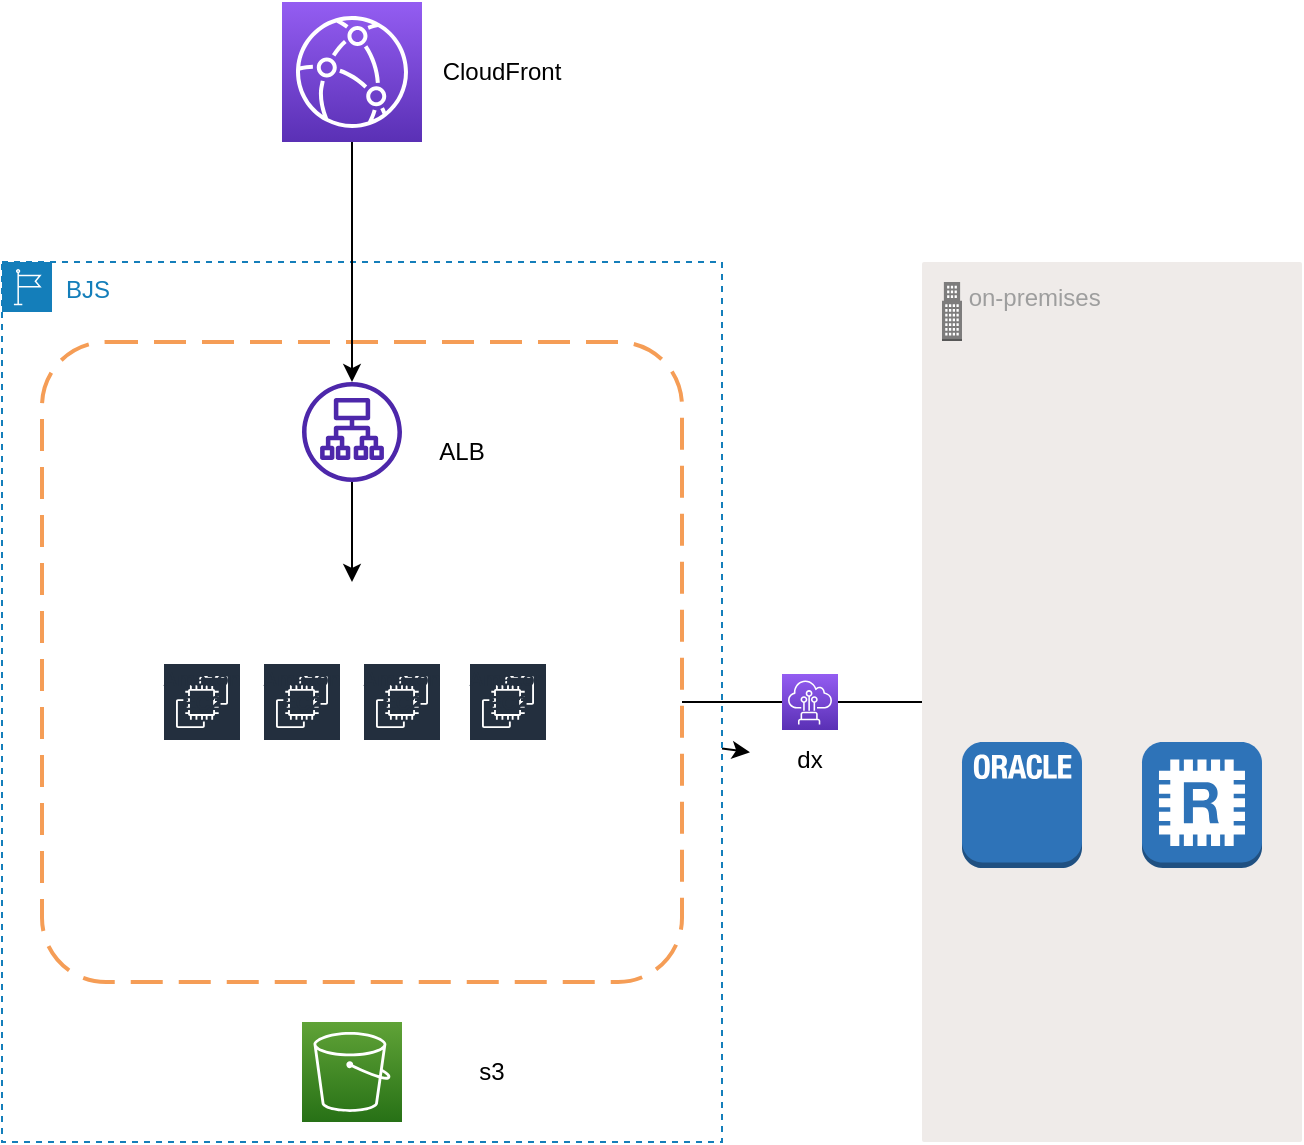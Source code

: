 <mxfile version="18.0.1" type="github" pages="2">
  <diagram id="UJfyr34iM5Co2YaqvePH" name="Page-1">
    <mxGraphModel dx="1175" dy="1928" grid="1" gridSize="10" guides="1" tooltips="1" connect="1" arrows="1" fold="1" page="1" pageScale="1" pageWidth="827" pageHeight="1169" math="0" shadow="0">
      <root>
        <mxCell id="0" />
        <mxCell id="1" parent="0" />
        <mxCell id="9fXRhX-7mxiINYHl0u6g-27" value="" style="edgeStyle=none;rounded=0;orthogonalLoop=1;jettySize=auto;html=1;" edge="1" parent="1" source="9fXRhX-7mxiINYHl0u6g-1" target="9fXRhX-7mxiINYHl0u6g-26">
          <mxGeometry relative="1" as="geometry" />
        </mxCell>
        <mxCell id="9fXRhX-7mxiINYHl0u6g-1" value="BJS" style="points=[[0,0],[0.25,0],[0.5,0],[0.75,0],[1,0],[1,0.25],[1,0.5],[1,0.75],[1,1],[0.75,1],[0.5,1],[0.25,1],[0,1],[0,0.75],[0,0.5],[0,0.25]];outlineConnect=0;gradientColor=none;html=1;whiteSpace=wrap;fontSize=12;fontStyle=0;container=1;pointerEvents=0;collapsible=0;recursiveResize=0;shape=mxgraph.aws4.group;grIcon=mxgraph.aws4.group_region;strokeColor=#147EBA;fillColor=none;verticalAlign=top;align=left;spacingLeft=30;fontColor=#147EBA;dashed=1;" vertex="1" parent="1">
          <mxGeometry x="160" y="80" width="360" height="440" as="geometry" />
        </mxCell>
        <mxCell id="9fXRhX-7mxiINYHl0u6g-3" value="" style="rounded=1;arcSize=10;dashed=1;strokeColor=#F59D56;fillColor=none;gradientColor=none;dashPattern=8 4;strokeWidth=2;" vertex="1" parent="9fXRhX-7mxiINYHl0u6g-1">
          <mxGeometry x="20" y="40" width="320" height="320" as="geometry" />
        </mxCell>
        <mxCell id="9fXRhX-7mxiINYHl0u6g-8" value="" style="edgeStyle=orthogonalEdgeStyle;rounded=0;orthogonalLoop=1;jettySize=auto;html=1;" edge="1" parent="9fXRhX-7mxiINYHl0u6g-1" source="9fXRhX-7mxiINYHl0u6g-5">
          <mxGeometry relative="1" as="geometry">
            <mxPoint x="175" y="160" as="targetPoint" />
          </mxGeometry>
        </mxCell>
        <mxCell id="9fXRhX-7mxiINYHl0u6g-5" value="" style="sketch=0;outlineConnect=0;fontColor=#232F3E;gradientColor=none;fillColor=#4D27AA;strokeColor=none;dashed=0;verticalLabelPosition=bottom;verticalAlign=top;align=center;html=1;fontSize=12;fontStyle=0;aspect=fixed;pointerEvents=1;shape=mxgraph.aws4.application_load_balancer;" vertex="1" parent="9fXRhX-7mxiINYHl0u6g-1">
          <mxGeometry x="150" y="60" width="50" height="50" as="geometry" />
        </mxCell>
        <mxCell id="9fXRhX-7mxiINYHl0u6g-6" value="ALB" style="text;html=1;strokeColor=none;fillColor=none;align=center;verticalAlign=middle;whiteSpace=wrap;rounded=0;" vertex="1" parent="9fXRhX-7mxiINYHl0u6g-1">
          <mxGeometry x="200" y="80" width="60" height="30" as="geometry" />
        </mxCell>
        <mxCell id="9fXRhX-7mxiINYHl0u6g-7" value="Amazon EC2" style="sketch=0;outlineConnect=0;fontColor=#232F3E;gradientColor=none;strokeColor=#ffffff;fillColor=#232F3E;dashed=0;verticalLabelPosition=middle;verticalAlign=bottom;align=center;html=1;whiteSpace=wrap;fontSize=10;fontStyle=1;spacing=3;shape=mxgraph.aws4.productIcon;prIcon=mxgraph.aws4.ec2;" vertex="1" parent="9fXRhX-7mxiINYHl0u6g-1">
          <mxGeometry x="80" y="200" width="40" height="30" as="geometry" />
        </mxCell>
        <mxCell id="9fXRhX-7mxiINYHl0u6g-23" value="" style="sketch=0;points=[[0,0,0],[0.25,0,0],[0.5,0,0],[0.75,0,0],[1,0,0],[0,1,0],[0.25,1,0],[0.5,1,0],[0.75,1,0],[1,1,0],[0,0.25,0],[0,0.5,0],[0,0.75,0],[1,0.25,0],[1,0.5,0],[1,0.75,0]];outlineConnect=0;fontColor=#232F3E;gradientColor=#60A337;gradientDirection=north;fillColor=#277116;strokeColor=#ffffff;dashed=0;verticalLabelPosition=bottom;verticalAlign=top;align=center;html=1;fontSize=12;fontStyle=0;aspect=fixed;shape=mxgraph.aws4.resourceIcon;resIcon=mxgraph.aws4.s3;" vertex="1" parent="9fXRhX-7mxiINYHl0u6g-1">
          <mxGeometry x="150" y="380" width="50" height="50" as="geometry" />
        </mxCell>
        <mxCell id="9fXRhX-7mxiINYHl0u6g-24" value="s3" style="text;html=1;strokeColor=none;fillColor=none;align=center;verticalAlign=middle;whiteSpace=wrap;rounded=0;" vertex="1" parent="9fXRhX-7mxiINYHl0u6g-1">
          <mxGeometry x="215" y="390" width="60" height="30" as="geometry" />
        </mxCell>
        <mxCell id="9fXRhX-7mxiINYHl0u6g-29" value="Amazon EC2" style="sketch=0;outlineConnect=0;fontColor=#232F3E;gradientColor=none;strokeColor=#ffffff;fillColor=#232F3E;dashed=0;verticalLabelPosition=middle;verticalAlign=bottom;align=center;html=1;whiteSpace=wrap;fontSize=10;fontStyle=1;spacing=3;shape=mxgraph.aws4.productIcon;prIcon=mxgraph.aws4.ec2;" vertex="1" parent="9fXRhX-7mxiINYHl0u6g-1">
          <mxGeometry x="130" y="200" width="40" height="30" as="geometry" />
        </mxCell>
        <mxCell id="9fXRhX-7mxiINYHl0u6g-30" value="Amazon EC2" style="sketch=0;outlineConnect=0;fontColor=#232F3E;gradientColor=none;strokeColor=#ffffff;fillColor=#232F3E;dashed=0;verticalLabelPosition=middle;verticalAlign=bottom;align=center;html=1;whiteSpace=wrap;fontSize=10;fontStyle=1;spacing=3;shape=mxgraph.aws4.productIcon;prIcon=mxgraph.aws4.ec2;" vertex="1" parent="9fXRhX-7mxiINYHl0u6g-1">
          <mxGeometry x="180" y="200" width="40" height="30" as="geometry" />
        </mxCell>
        <mxCell id="9fXRhX-7mxiINYHl0u6g-31" value="Amazon EC2" style="sketch=0;outlineConnect=0;fontColor=#232F3E;gradientColor=none;strokeColor=#ffffff;fillColor=#232F3E;dashed=0;verticalLabelPosition=middle;verticalAlign=bottom;align=center;html=1;whiteSpace=wrap;fontSize=10;fontStyle=1;spacing=3;shape=mxgraph.aws4.productIcon;prIcon=mxgraph.aws4.ec2;" vertex="1" parent="9fXRhX-7mxiINYHl0u6g-1">
          <mxGeometry x="233" y="200" width="40" height="30" as="geometry" />
        </mxCell>
        <mxCell id="9fXRhX-7mxiINYHl0u6g-12" value="" style="edgeStyle=orthogonalEdgeStyle;rounded=0;orthogonalLoop=1;jettySize=auto;html=1;" edge="1" parent="1" source="9fXRhX-7mxiINYHl0u6g-11" target="9fXRhX-7mxiINYHl0u6g-5">
          <mxGeometry relative="1" as="geometry" />
        </mxCell>
        <mxCell id="9fXRhX-7mxiINYHl0u6g-11" value="" style="sketch=0;points=[[0,0,0],[0.25,0,0],[0.5,0,0],[0.75,0,0],[1,0,0],[0,1,0],[0.25,1,0],[0.5,1,0],[0.75,1,0],[1,1,0],[0,0.25,0],[0,0.5,0],[0,0.75,0],[1,0.25,0],[1,0.5,0],[1,0.75,0]];outlineConnect=0;fontColor=#232F3E;gradientColor=#945DF2;gradientDirection=north;fillColor=#5A30B5;strokeColor=#ffffff;dashed=0;verticalLabelPosition=bottom;verticalAlign=top;align=center;html=1;fontSize=12;fontStyle=0;aspect=fixed;shape=mxgraph.aws4.resourceIcon;resIcon=mxgraph.aws4.cloudfront;" vertex="1" parent="1">
          <mxGeometry x="300" y="-50" width="70" height="70" as="geometry" />
        </mxCell>
        <mxCell id="9fXRhX-7mxiINYHl0u6g-13" value="CloudFront" style="text;html=1;strokeColor=none;fillColor=none;align=center;verticalAlign=middle;whiteSpace=wrap;rounded=0;" vertex="1" parent="1">
          <mxGeometry x="380" y="-30" width="60" height="30" as="geometry" />
        </mxCell>
        <mxCell id="9fXRhX-7mxiINYHl0u6g-15" value="&amp;nbsp; &amp;nbsp; on-premises" style="sketch=0;points=[[0,0,0],[0.25,0,0],[0.5,0,0],[0.75,0,0],[1,0,0],[1,0.25,0],[1,0.5,0],[1,0.75,0],[1,1,0],[0.75,1,0],[0.5,1,0],[0.25,1,0],[0,1,0],[0,0.75,0],[0,0.5,0],[0,0.25,0]];rounded=1;absoluteArcSize=1;arcSize=2;html=1;strokeColor=none;gradientColor=none;shadow=0;dashed=0;fontSize=12;fontColor=#9E9E9E;align=left;verticalAlign=top;spacing=10;spacingTop=-4;fillColor=#EFEBE9;" vertex="1" parent="1">
          <mxGeometry x="620" y="80" width="190" height="440" as="geometry" />
        </mxCell>
        <mxCell id="9fXRhX-7mxiINYHl0u6g-17" value="" style="outlineConnect=0;dashed=0;verticalLabelPosition=bottom;verticalAlign=top;align=center;html=1;shape=mxgraph.aws3.oracle_db_instance_2;fillColor=#2E73B8;gradientColor=none;" vertex="1" parent="1">
          <mxGeometry x="640" y="320" width="60" height="63" as="geometry" />
        </mxCell>
        <mxCell id="9fXRhX-7mxiINYHl0u6g-18" value="" style="outlineConnect=0;dashed=0;verticalLabelPosition=bottom;verticalAlign=top;align=center;html=1;shape=mxgraph.aws3.redis;fillColor=#2E73B8;gradientColor=none;" vertex="1" parent="1">
          <mxGeometry x="730" y="320" width="60" height="63" as="geometry" />
        </mxCell>
        <mxCell id="9fXRhX-7mxiINYHl0u6g-20" value="" style="orthogonalLoop=1;jettySize=auto;html=1;rounded=0;endArrow=none;endFill=0;startArrow=none;startFill=0;" edge="1" parent="1" source="9fXRhX-7mxiINYHl0u6g-19">
          <mxGeometry relative="1" as="geometry">
            <mxPoint x="620" y="300" as="targetPoint" />
          </mxGeometry>
        </mxCell>
        <mxCell id="9fXRhX-7mxiINYHl0u6g-21" value="" style="rounded=0;orthogonalLoop=1;jettySize=auto;html=1;endArrow=none;endFill=0;" edge="1" parent="1" source="9fXRhX-7mxiINYHl0u6g-19">
          <mxGeometry relative="1" as="geometry">
            <mxPoint x="500" y="300" as="targetPoint" />
          </mxGeometry>
        </mxCell>
        <mxCell id="9fXRhX-7mxiINYHl0u6g-19" value="" style="sketch=0;points=[[0,0,0],[0.25,0,0],[0.5,0,0],[0.75,0,0],[1,0,0],[0,1,0],[0.25,1,0],[0.5,1,0],[0.75,1,0],[1,1,0],[0,0.25,0],[0,0.5,0],[0,0.75,0],[1,0.25,0],[1,0.5,0],[1,0.75,0]];outlineConnect=0;fontColor=#232F3E;gradientColor=#945DF2;gradientDirection=north;fillColor=#5A30B5;strokeColor=#ffffff;dashed=0;verticalLabelPosition=bottom;verticalAlign=top;align=center;html=1;fontSize=12;fontStyle=0;aspect=fixed;shape=mxgraph.aws4.resourceIcon;resIcon=mxgraph.aws4.direct_connect;" vertex="1" parent="1">
          <mxGeometry x="550" y="286" width="28" height="28" as="geometry" />
        </mxCell>
        <mxCell id="9fXRhX-7mxiINYHl0u6g-22" value="" style="outlineConnect=0;dashed=0;verticalLabelPosition=bottom;verticalAlign=top;align=center;html=1;shape=mxgraph.aws3.office_building;fillColor=#7D7C7C;gradientColor=none;" vertex="1" parent="1">
          <mxGeometry x="630" y="90" width="10" height="29.5" as="geometry" />
        </mxCell>
        <mxCell id="9fXRhX-7mxiINYHl0u6g-26" value="dx" style="text;html=1;strokeColor=none;fillColor=none;align=center;verticalAlign=middle;whiteSpace=wrap;rounded=0;" vertex="1" parent="1">
          <mxGeometry x="534" y="314" width="60" height="30" as="geometry" />
        </mxCell>
      </root>
    </mxGraphModel>
  </diagram>
  <diagram id="SszIxEacuzP81ZF-JLr1" name="Page-2">
    <mxGraphModel dx="940" dy="607" grid="1" gridSize="10" guides="1" tooltips="1" connect="1" arrows="1" fold="1" page="1" pageScale="1" pageWidth="827" pageHeight="1169" math="0" shadow="0">
      <root>
        <mxCell id="0" />
        <mxCell id="1" parent="0" />
        <mxCell id="8Do0iTCPds5O6wWXUv8Q-1" value="BJ Region" style="points=[[0,0],[0.25,0],[0.5,0],[0.75,0],[1,0],[1,0.25],[1,0.5],[1,0.75],[1,1],[0.75,1],[0.5,1],[0.25,1],[0,1],[0,0.75],[0,0.5],[0,0.25]];outlineConnect=0;gradientColor=none;html=1;whiteSpace=wrap;fontSize=12;fontStyle=0;container=1;pointerEvents=0;collapsible=0;recursiveResize=0;shape=mxgraph.aws4.group;grIcon=mxgraph.aws4.group_region;strokeColor=#147EBA;fillColor=none;verticalAlign=top;align=left;spacingLeft=30;fontColor=#147EBA;dashed=1;" vertex="1" parent="1">
          <mxGeometry x="40" y="80" width="660" height="583" as="geometry" />
        </mxCell>
        <mxCell id="8Do0iTCPds5O6wWXUv8Q-2" value="VPC" style="points=[[0,0],[0.25,0],[0.5,0],[0.75,0],[1,0],[1,0.25],[1,0.5],[1,0.75],[1,1],[0.75,1],[0.5,1],[0.25,1],[0,1],[0,0.75],[0,0.5],[0,0.25]];outlineConnect=0;gradientColor=none;html=1;whiteSpace=wrap;fontSize=12;fontStyle=0;container=1;pointerEvents=0;collapsible=0;recursiveResize=0;shape=mxgraph.aws4.group;grIcon=mxgraph.aws4.group_vpc;strokeColor=#248814;fillColor=none;verticalAlign=top;align=left;spacingLeft=30;fontColor=#AAB7B8;dashed=0;" vertex="1" parent="8Do0iTCPds5O6wWXUv8Q-1">
          <mxGeometry x="30" y="40" width="600" height="460" as="geometry" />
        </mxCell>
        <mxCell id="8Do0iTCPds5O6wWXUv8Q-3" value="Availability Zone1" style="fillColor=none;strokeColor=#147EBA;dashed=1;verticalAlign=top;fontStyle=0;fontColor=#147EBA;" vertex="1" parent="8Do0iTCPds5O6wWXUv8Q-2">
          <mxGeometry x="30" y="50" width="220" height="380" as="geometry" />
        </mxCell>
        <mxCell id="8Do0iTCPds5O6wWXUv8Q-4" value="Availability Zone2" style="fillColor=none;strokeColor=#147EBA;dashed=1;verticalAlign=top;fontStyle=0;fontColor=#147EBA;" vertex="1" parent="8Do0iTCPds5O6wWXUv8Q-2">
          <mxGeometry x="310" y="50" width="220" height="380" as="geometry" />
        </mxCell>
        <mxCell id="8Do0iTCPds5O6wWXUv8Q-5" value="Public subnet" style="points=[[0,0],[0.25,0],[0.5,0],[0.75,0],[1,0],[1,0.25],[1,0.5],[1,0.75],[1,1],[0.75,1],[0.5,1],[0.25,1],[0,1],[0,0.75],[0,0.5],[0,0.25]];outlineConnect=0;gradientColor=none;html=1;whiteSpace=wrap;fontSize=12;fontStyle=0;container=1;pointerEvents=0;collapsible=0;recursiveResize=0;shape=mxgraph.aws4.group;grIcon=mxgraph.aws4.group_security_group;grStroke=0;strokeColor=#248814;fillColor=#E9F3E6;verticalAlign=top;align=left;spacingLeft=30;fontColor=#248814;dashed=0;" vertex="1" parent="8Do0iTCPds5O6wWXUv8Q-2">
          <mxGeometry x="50" y="80" width="180" height="130" as="geometry" />
        </mxCell>
        <mxCell id="8Do0iTCPds5O6wWXUv8Q-50" value="" style="sketch=0;outlineConnect=0;fontColor=#232F3E;gradientColor=none;fillColor=#D45B07;strokeColor=none;dashed=0;verticalLabelPosition=bottom;verticalAlign=top;align=center;html=1;fontSize=12;fontStyle=0;aspect=fixed;pointerEvents=1;shape=mxgraph.aws4.t3_instance;" vertex="1" parent="8Do0iTCPds5O6wWXUv8Q-5">
          <mxGeometry x="73" y="46" width="34" height="34" as="geometry" />
        </mxCell>
        <mxCell id="8Do0iTCPds5O6wWXUv8Q-51" value="JumpServer" style="text;html=1;strokeColor=none;fillColor=none;align=center;verticalAlign=middle;whiteSpace=wrap;rounded=0;" vertex="1" parent="8Do0iTCPds5O6wWXUv8Q-5">
          <mxGeometry x="60" y="84" width="60" height="30" as="geometry" />
        </mxCell>
        <mxCell id="8Do0iTCPds5O6wWXUv8Q-7" value="Public subnet" style="points=[[0,0],[0.25,0],[0.5,0],[0.75,0],[1,0],[1,0.25],[1,0.5],[1,0.75],[1,1],[0.75,1],[0.5,1],[0.25,1],[0,1],[0,0.75],[0,0.5],[0,0.25]];outlineConnect=0;gradientColor=none;html=1;whiteSpace=wrap;fontSize=12;fontStyle=0;container=1;pointerEvents=0;collapsible=0;recursiveResize=0;shape=mxgraph.aws4.group;grIcon=mxgraph.aws4.group_security_group;grStroke=0;strokeColor=#248814;fillColor=#E9F3E6;verticalAlign=top;align=left;spacingLeft=30;fontColor=#248814;dashed=0;" vertex="1" parent="8Do0iTCPds5O6wWXUv8Q-2">
          <mxGeometry x="330" y="80" width="180" height="130" as="geometry" />
        </mxCell>
        <mxCell id="8Do0iTCPds5O6wWXUv8Q-19" value="" style="sketch=0;outlineConnect=0;fontColor=#232F3E;gradientColor=none;fillColor=#4D27AA;strokeColor=none;dashed=0;verticalLabelPosition=bottom;verticalAlign=top;align=center;html=1;fontSize=12;fontStyle=0;aspect=fixed;pointerEvents=1;shape=mxgraph.aws4.nat_gateway;" vertex="1" parent="8Do0iTCPds5O6wWXUv8Q-7">
          <mxGeometry x="71" y="46" width="38" height="38" as="geometry" />
        </mxCell>
        <mxCell id="8Do0iTCPds5O6wWXUv8Q-20" value="NAT GW" style="text;html=1;strokeColor=none;fillColor=none;align=center;verticalAlign=middle;whiteSpace=wrap;rounded=0;" vertex="1" parent="8Do0iTCPds5O6wWXUv8Q-7">
          <mxGeometry x="60" y="90" width="60" height="30" as="geometry" />
        </mxCell>
        <mxCell id="8Do0iTCPds5O6wWXUv8Q-8" value="Private subnet" style="points=[[0,0],[0.25,0],[0.5,0],[0.75,0],[1,0],[1,0.25],[1,0.5],[1,0.75],[1,1],[0.75,1],[0.5,1],[0.25,1],[0,1],[0,0.75],[0,0.5],[0,0.25]];outlineConnect=0;gradientColor=none;html=1;whiteSpace=wrap;fontSize=12;fontStyle=0;container=1;pointerEvents=0;collapsible=0;recursiveResize=0;shape=mxgraph.aws4.group;grIcon=mxgraph.aws4.group_security_group;grStroke=0;strokeColor=#147EBA;fillColor=#E6F2F8;verticalAlign=top;align=left;spacingLeft=30;fontColor=#147EBA;dashed=0;" vertex="1" parent="8Do0iTCPds5O6wWXUv8Q-2">
          <mxGeometry x="50" y="240" width="180" height="130" as="geometry" />
        </mxCell>
        <mxCell id="8Do0iTCPds5O6wWXUv8Q-13" value="" style="sketch=0;outlineConnect=0;fontColor=#232F3E;gradientColor=none;fillColor=#D45B07;strokeColor=none;dashed=0;verticalLabelPosition=bottom;verticalAlign=top;align=center;html=1;fontSize=12;fontStyle=0;aspect=fixed;pointerEvents=1;shape=mxgraph.aws4.c5_instance;" vertex="1" parent="8Do0iTCPds5O6wWXUv8Q-8">
          <mxGeometry x="100" y="60" width="40" height="40" as="geometry" />
        </mxCell>
        <mxCell id="8Do0iTCPds5O6wWXUv8Q-11" value="" style="sketch=0;outlineConnect=0;fontColor=#232F3E;gradientColor=none;fillColor=#D45B07;strokeColor=none;dashed=0;verticalLabelPosition=bottom;verticalAlign=top;align=center;html=1;fontSize=12;fontStyle=0;aspect=fixed;pointerEvents=1;shape=mxgraph.aws4.c5_instance;" vertex="1" parent="8Do0iTCPds5O6wWXUv8Q-8">
          <mxGeometry x="30" y="60" width="40" height="40" as="geometry" />
        </mxCell>
        <mxCell id="8Do0iTCPds5O6wWXUv8Q-9" value="Private subnet" style="points=[[0,0],[0.25,0],[0.5,0],[0.75,0],[1,0],[1,0.25],[1,0.5],[1,0.75],[1,1],[0.75,1],[0.5,1],[0.25,1],[0,1],[0,0.75],[0,0.5],[0,0.25]];outlineConnect=0;gradientColor=none;html=1;whiteSpace=wrap;fontSize=12;fontStyle=0;container=1;pointerEvents=0;collapsible=0;recursiveResize=0;shape=mxgraph.aws4.group;grIcon=mxgraph.aws4.group_security_group;grStroke=0;strokeColor=#147EBA;fillColor=#E6F2F8;verticalAlign=top;align=left;spacingLeft=30;fontColor=#147EBA;dashed=0;" vertex="1" parent="8Do0iTCPds5O6wWXUv8Q-2">
          <mxGeometry x="330" y="240" width="180" height="130" as="geometry" />
        </mxCell>
        <mxCell id="8Do0iTCPds5O6wWXUv8Q-15" value="" style="sketch=0;outlineConnect=0;fontColor=#232F3E;gradientColor=none;fillColor=#D45B07;strokeColor=none;dashed=0;verticalLabelPosition=bottom;verticalAlign=top;align=center;html=1;fontSize=12;fontStyle=0;aspect=fixed;pointerEvents=1;shape=mxgraph.aws4.c5_instance;" vertex="1" parent="8Do0iTCPds5O6wWXUv8Q-2">
          <mxGeometry x="430" y="300" width="40" height="40" as="geometry" />
        </mxCell>
        <mxCell id="8Do0iTCPds5O6wWXUv8Q-14" value="" style="sketch=0;outlineConnect=0;fontColor=#232F3E;gradientColor=none;fillColor=#D45B07;strokeColor=none;dashed=0;verticalLabelPosition=bottom;verticalAlign=top;align=center;html=1;fontSize=12;fontStyle=0;aspect=fixed;pointerEvents=1;shape=mxgraph.aws4.c5_instance;" vertex="1" parent="8Do0iTCPds5O6wWXUv8Q-2">
          <mxGeometry x="360" y="300" width="40" height="40" as="geometry" />
        </mxCell>
        <mxCell id="8Do0iTCPds5O6wWXUv8Q-16" value="Auto Scaling group" style="points=[[0,0],[0.25,0],[0.5,0],[0.75,0],[1,0],[1,0.25],[1,0.5],[1,0.75],[1,1],[0.75,1],[0.5,1],[0.25,1],[0,1],[0,0.75],[0,0.5],[0,0.25]];outlineConnect=0;gradientColor=none;html=1;whiteSpace=wrap;fontSize=12;fontStyle=0;container=1;pointerEvents=0;collapsible=0;recursiveResize=0;shape=mxgraph.aws4.groupCenter;grIcon=mxgraph.aws4.group_auto_scaling_group;grStroke=1;strokeColor=#D86613;fillColor=none;verticalAlign=top;align=center;fontColor=#D86613;dashed=1;spacingTop=25;" vertex="1" parent="8Do0iTCPds5O6wWXUv8Q-2">
          <mxGeometry x="70" y="280" width="420" height="80" as="geometry" />
        </mxCell>
        <mxCell id="8Do0iTCPds5O6wWXUv8Q-25" style="edgeStyle=none;rounded=0;orthogonalLoop=1;jettySize=auto;html=1;entryX=0.5;entryY=0;entryDx=0;entryDy=0;startArrow=none;startFill=0;endArrow=classic;endFill=1;" edge="1" parent="8Do0iTCPds5O6wWXUv8Q-2" source="8Do0iTCPds5O6wWXUv8Q-22" target="8Do0iTCPds5O6wWXUv8Q-16">
          <mxGeometry relative="1" as="geometry" />
        </mxCell>
        <mxCell id="8Do0iTCPds5O6wWXUv8Q-22" value="" style="outlineConnect=0;dashed=0;verticalLabelPosition=bottom;verticalAlign=top;align=center;html=1;shape=mxgraph.aws3.application_load_balancer;fillColor=#F58534;gradientColor=none;" vertex="1" parent="8Do0iTCPds5O6wWXUv8Q-2">
          <mxGeometry x="255" y="2" width="50" height="50" as="geometry" />
        </mxCell>
        <mxCell id="8Do0iTCPds5O6wWXUv8Q-33" style="edgeStyle=none;rounded=0;orthogonalLoop=1;jettySize=auto;html=1;entryX=0;entryY=0.5;entryDx=0;entryDy=0;entryPerimeter=0;startArrow=none;startFill=0;endArrow=none;endFill=0;" edge="1" parent="8Do0iTCPds5O6wWXUv8Q-2" source="8Do0iTCPds5O6wWXUv8Q-26" target="8Do0iTCPds5O6wWXUv8Q-31">
          <mxGeometry relative="1" as="geometry" />
        </mxCell>
        <mxCell id="8Do0iTCPds5O6wWXUv8Q-26" value="ALB" style="text;html=1;strokeColor=none;fillColor=none;align=center;verticalAlign=middle;whiteSpace=wrap;rounded=0;" vertex="1" parent="8Do0iTCPds5O6wWXUv8Q-2">
          <mxGeometry x="305" y="10" width="35" height="30" as="geometry" />
        </mxCell>
        <mxCell id="8Do0iTCPds5O6wWXUv8Q-31" value="" style="sketch=0;points=[[0,0,0],[0.25,0,0],[0.5,0,0],[0.75,0,0],[1,0,0],[0,1,0],[0.25,1,0],[0.5,1,0],[0.75,1,0],[1,1,0],[0,0.25,0],[0,0.5,0],[0,0.75,0],[1,0.25,0],[1,0.5,0],[1,0.75,0]];outlineConnect=0;fontColor=#232F3E;gradientColor=#F54749;gradientDirection=north;fillColor=#C7131F;strokeColor=#ffffff;dashed=0;verticalLabelPosition=bottom;verticalAlign=top;align=center;html=1;fontSize=12;fontStyle=0;aspect=fixed;shape=mxgraph.aws4.resourceIcon;resIcon=mxgraph.aws4.waf;" vertex="1" parent="8Do0iTCPds5O6wWXUv8Q-2">
          <mxGeometry x="530" y="2" width="48" height="48" as="geometry" />
        </mxCell>
        <mxCell id="8Do0iTCPds5O6wWXUv8Q-35" value="vgw" style="sketch=0;outlineConnect=0;fontColor=#232F3E;gradientColor=none;strokeColor=#232F3E;fillColor=#ffffff;dashed=0;verticalLabelPosition=bottom;verticalAlign=top;align=center;html=1;fontSize=12;fontStyle=0;aspect=fixed;shape=mxgraph.aws4.resourceIcon;resIcon=mxgraph.aws4.customer_gateway;" vertex="1" parent="8Do0iTCPds5O6wWXUv8Q-2">
          <mxGeometry x="578" y="210" width="40" height="40" as="geometry" />
        </mxCell>
        <mxCell id="8Do0iTCPds5O6wWXUv8Q-27" value="" style="sketch=0;points=[[0,0,0],[0.25,0,0],[0.5,0,0],[0.75,0,0],[1,0,0],[0,1,0],[0.25,1,0],[0.5,1,0],[0.75,1,0],[1,1,0],[0,0.25,0],[0,0.5,0],[0,0.75,0],[1,0.25,0],[1,0.5,0],[1,0.75,0]];outlineConnect=0;fontColor=#232F3E;gradientColor=#60A337;gradientDirection=north;fillColor=#277116;strokeColor=#ffffff;dashed=0;verticalLabelPosition=bottom;verticalAlign=top;align=center;html=1;fontSize=12;fontStyle=0;aspect=fixed;shape=mxgraph.aws4.resourceIcon;resIcon=mxgraph.aws4.s3;" vertex="1" parent="8Do0iTCPds5O6wWXUv8Q-1">
          <mxGeometry x="140" y="520" width="48" height="48" as="geometry" />
        </mxCell>
        <mxCell id="8Do0iTCPds5O6wWXUv8Q-30" value="s3" style="text;html=1;align=center;verticalAlign=middle;resizable=0;points=[];autosize=1;strokeColor=none;fillColor=none;" vertex="1" parent="8Do0iTCPds5O6wWXUv8Q-1">
          <mxGeometry x="205" y="540" width="30" height="20" as="geometry" />
        </mxCell>
        <mxCell id="8Do0iTCPds5O6wWXUv8Q-34" value="WAF" style="text;html=1;align=center;verticalAlign=middle;resizable=0;points=[];autosize=1;strokeColor=none;fillColor=none;" vertex="1" parent="1">
          <mxGeometry x="610" y="180" width="40" height="20" as="geometry" />
        </mxCell>
        <mxCell id="8Do0iTCPds5O6wWXUv8Q-40" value="" style="edgeStyle=none;rounded=0;orthogonalLoop=1;jettySize=auto;html=1;startArrow=none;startFill=0;endArrow=none;endFill=0;" edge="1" parent="1" source="8Do0iTCPds5O6wWXUv8Q-36" target="8Do0iTCPds5O6wWXUv8Q-35">
          <mxGeometry relative="1" as="geometry" />
        </mxCell>
        <mxCell id="8Do0iTCPds5O6wWXUv8Q-43" value="" style="edgeStyle=none;rounded=0;orthogonalLoop=1;jettySize=auto;html=1;startArrow=none;startFill=0;endArrow=none;endFill=0;" edge="1" parent="1" source="8Do0iTCPds5O6wWXUv8Q-36" target="8Do0iTCPds5O6wWXUv8Q-42">
          <mxGeometry relative="1" as="geometry" />
        </mxCell>
        <mxCell id="8Do0iTCPds5O6wWXUv8Q-36" value="" style="sketch=0;points=[[0,0,0],[0.25,0,0],[0.5,0,0],[0.75,0,0],[1,0,0],[0,1,0],[0.25,1,0],[0.5,1,0],[0.75,1,0],[1,1,0],[0,0.25,0],[0,0.5,0],[0,0.75,0],[1,0.25,0],[1,0.5,0],[1,0.75,0]];outlineConnect=0;fontColor=#232F3E;gradientColor=#945DF2;gradientDirection=north;fillColor=#5A30B5;strokeColor=#ffffff;dashed=0;verticalLabelPosition=bottom;verticalAlign=top;align=center;html=1;fontSize=12;fontStyle=0;aspect=fixed;shape=mxgraph.aws4.resourceIcon;resIcon=mxgraph.aws4.direct_connect;" vertex="1" parent="1">
          <mxGeometry x="740" y="330" width="38" height="38" as="geometry" />
        </mxCell>
        <mxCell id="8Do0iTCPds5O6wWXUv8Q-38" value="On-Premise" style="sketch=0;outlineConnect=0;gradientColor=none;html=1;whiteSpace=wrap;fontSize=12;fontStyle=0;shape=mxgraph.aws4.group;grIcon=mxgraph.aws4.group_on_premise;strokeColor=#AAB7B8;fillColor=none;verticalAlign=top;align=left;spacingLeft=30;fontColor=#AAB7B8;dashed=0;" vertex="1" parent="1">
          <mxGeometry x="850" y="119" width="230" height="460" as="geometry" />
        </mxCell>
        <mxCell id="8Do0iTCPds5O6wWXUv8Q-42" value="cgw" style="sketch=0;outlineConnect=0;fontColor=#232F3E;gradientColor=none;strokeColor=#232F3E;fillColor=#ffffff;dashed=0;verticalLabelPosition=bottom;verticalAlign=top;align=center;html=1;fontSize=12;fontStyle=0;aspect=fixed;shape=mxgraph.aws4.resourceIcon;resIcon=mxgraph.aws4.customer_gateway;" vertex="1" parent="1">
          <mxGeometry x="827" y="330" width="40" height="40" as="geometry" />
        </mxCell>
        <mxCell id="8Do0iTCPds5O6wWXUv8Q-48" style="edgeStyle=orthogonalEdgeStyle;curved=1;rounded=0;orthogonalLoop=1;jettySize=auto;html=1;startArrow=classic;startFill=1;endArrow=none;endFill=0;exitX=0.348;exitY=0.263;exitDx=0;exitDy=0;exitPerimeter=0;" edge="1" parent="1" source="8Do0iTCPds5O6wWXUv8Q-38" target="8Do0iTCPds5O6wWXUv8Q-16">
          <mxGeometry relative="1" as="geometry" />
        </mxCell>
        <mxCell id="8Do0iTCPds5O6wWXUv8Q-46" value="" style="sketch=0;pointerEvents=1;shadow=0;dashed=0;html=1;strokeColor=none;fillColor=#DF8C42;labelPosition=center;verticalLabelPosition=bottom;verticalAlign=top;align=center;outlineConnect=0;shape=mxgraph.veeam2.oracle_db;" vertex="1" parent="1">
          <mxGeometry x="935" y="190" width="60" height="90" as="geometry" />
        </mxCell>
        <mxCell id="8Do0iTCPds5O6wWXUv8Q-49" style="edgeStyle=orthogonalEdgeStyle;curved=1;rounded=0;orthogonalLoop=1;jettySize=auto;html=1;startArrow=classic;startFill=1;endArrow=none;endFill=0;" edge="1" parent="1" source="8Do0iTCPds5O6wWXUv8Q-47">
          <mxGeometry relative="1" as="geometry">
            <mxPoint x="560" y="440" as="targetPoint" />
          </mxGeometry>
        </mxCell>
        <mxCell id="8Do0iTCPds5O6wWXUv8Q-47" value="" style="outlineConnect=0;dashed=0;verticalLabelPosition=bottom;verticalAlign=top;align=center;html=1;shape=mxgraph.aws3.redis;fillColor=#2E73B8;gradientColor=none;" vertex="1" parent="1">
          <mxGeometry x="935" y="360" width="60" height="90" as="geometry" />
        </mxCell>
      </root>
    </mxGraphModel>
  </diagram>
</mxfile>
